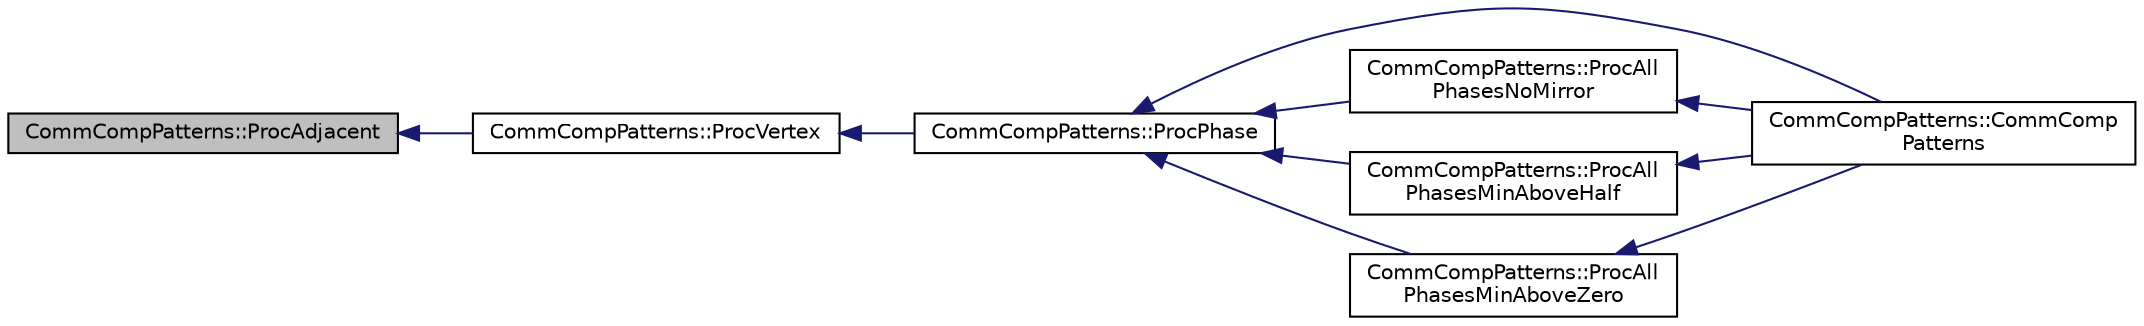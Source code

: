 digraph "CommCompPatterns::ProcAdjacent"
{
 // INTERACTIVE_SVG=YES
  edge [fontname="Helvetica",fontsize="10",labelfontname="Helvetica",labelfontsize="10"];
  node [fontname="Helvetica",fontsize="10",shape=record];
  rankdir="LR";
  Node107 [label="CommCompPatterns::ProcAdjacent",height=0.2,width=0.4,color="black", fillcolor="grey75", style="filled", fontcolor="black"];
  Node107 -> Node108 [dir="back",color="midnightblue",fontsize="10",style="solid",fontname="Helvetica"];
  Node108 [label="CommCompPatterns::ProcVertex",height=0.2,width=0.4,color="black", fillcolor="white", style="filled",URL="$classCommCompPatterns.html#a980e9643b0785e440b3d173159e7c16f",tooltip="Process one vertex. "];
  Node108 -> Node109 [dir="back",color="midnightblue",fontsize="10",style="solid",fontname="Helvetica"];
  Node109 [label="CommCompPatterns::ProcPhase",height=0.2,width=0.4,color="black", fillcolor="white", style="filled",URL="$classCommCompPatterns.html#a2f7400085165a143330af2d57a3973f3",tooltip="Generate one phase. "];
  Node109 -> Node110 [dir="back",color="midnightblue",fontsize="10",style="solid",fontname="Helvetica"];
  Node110 [label="CommCompPatterns::CommComp\lPatterns",height=0.2,width=0.4,color="black", fillcolor="white", style="filled",URL="$classCommCompPatterns.html#aeab3ee34a4bc59364ebfebb0d1a8277b",tooltip="Construct and fill all the buffers in a CommCompPatterns object. "];
  Node109 -> Node111 [dir="back",color="midnightblue",fontsize="10",style="solid",fontname="Helvetica"];
  Node111 [label="CommCompPatterns::ProcAll\lPhasesNoMirror",height=0.2,width=0.4,color="black", fillcolor="white", style="filled",URL="$classCommCompPatterns.html#a614c8e8e0ad910fd4360004df278e7fa",tooltip="Process all phases: without any mirroring. "];
  Node111 -> Node110 [dir="back",color="midnightblue",fontsize="10",style="solid",fontname="Helvetica"];
  Node109 -> Node112 [dir="back",color="midnightblue",fontsize="10",style="solid",fontname="Helvetica"];
  Node112 [label="CommCompPatterns::ProcAll\lPhasesMinAboveHalf",height=0.2,width=0.4,color="black", fillcolor="white", style="filled",URL="$classCommCompPatterns.html#a023a495de3fa6fcf9c40ff6dd298fcbd",tooltip="Process all phases: mirror after min_level is above the half. "];
  Node112 -> Node110 [dir="back",color="midnightblue",fontsize="10",style="solid",fontname="Helvetica"];
  Node109 -> Node113 [dir="back",color="midnightblue",fontsize="10",style="solid",fontname="Helvetica"];
  Node113 [label="CommCompPatterns::ProcAll\lPhasesMinAboveZero",height=0.2,width=0.4,color="black", fillcolor="white", style="filled",URL="$classCommCompPatterns.html#a163e416673b4e19d15636c63dbb8ab43",tooltip="Process all phases: mirror after min_level is above 0. "];
  Node113 -> Node110 [dir="back",color="midnightblue",fontsize="10",style="solid",fontname="Helvetica"];
}
